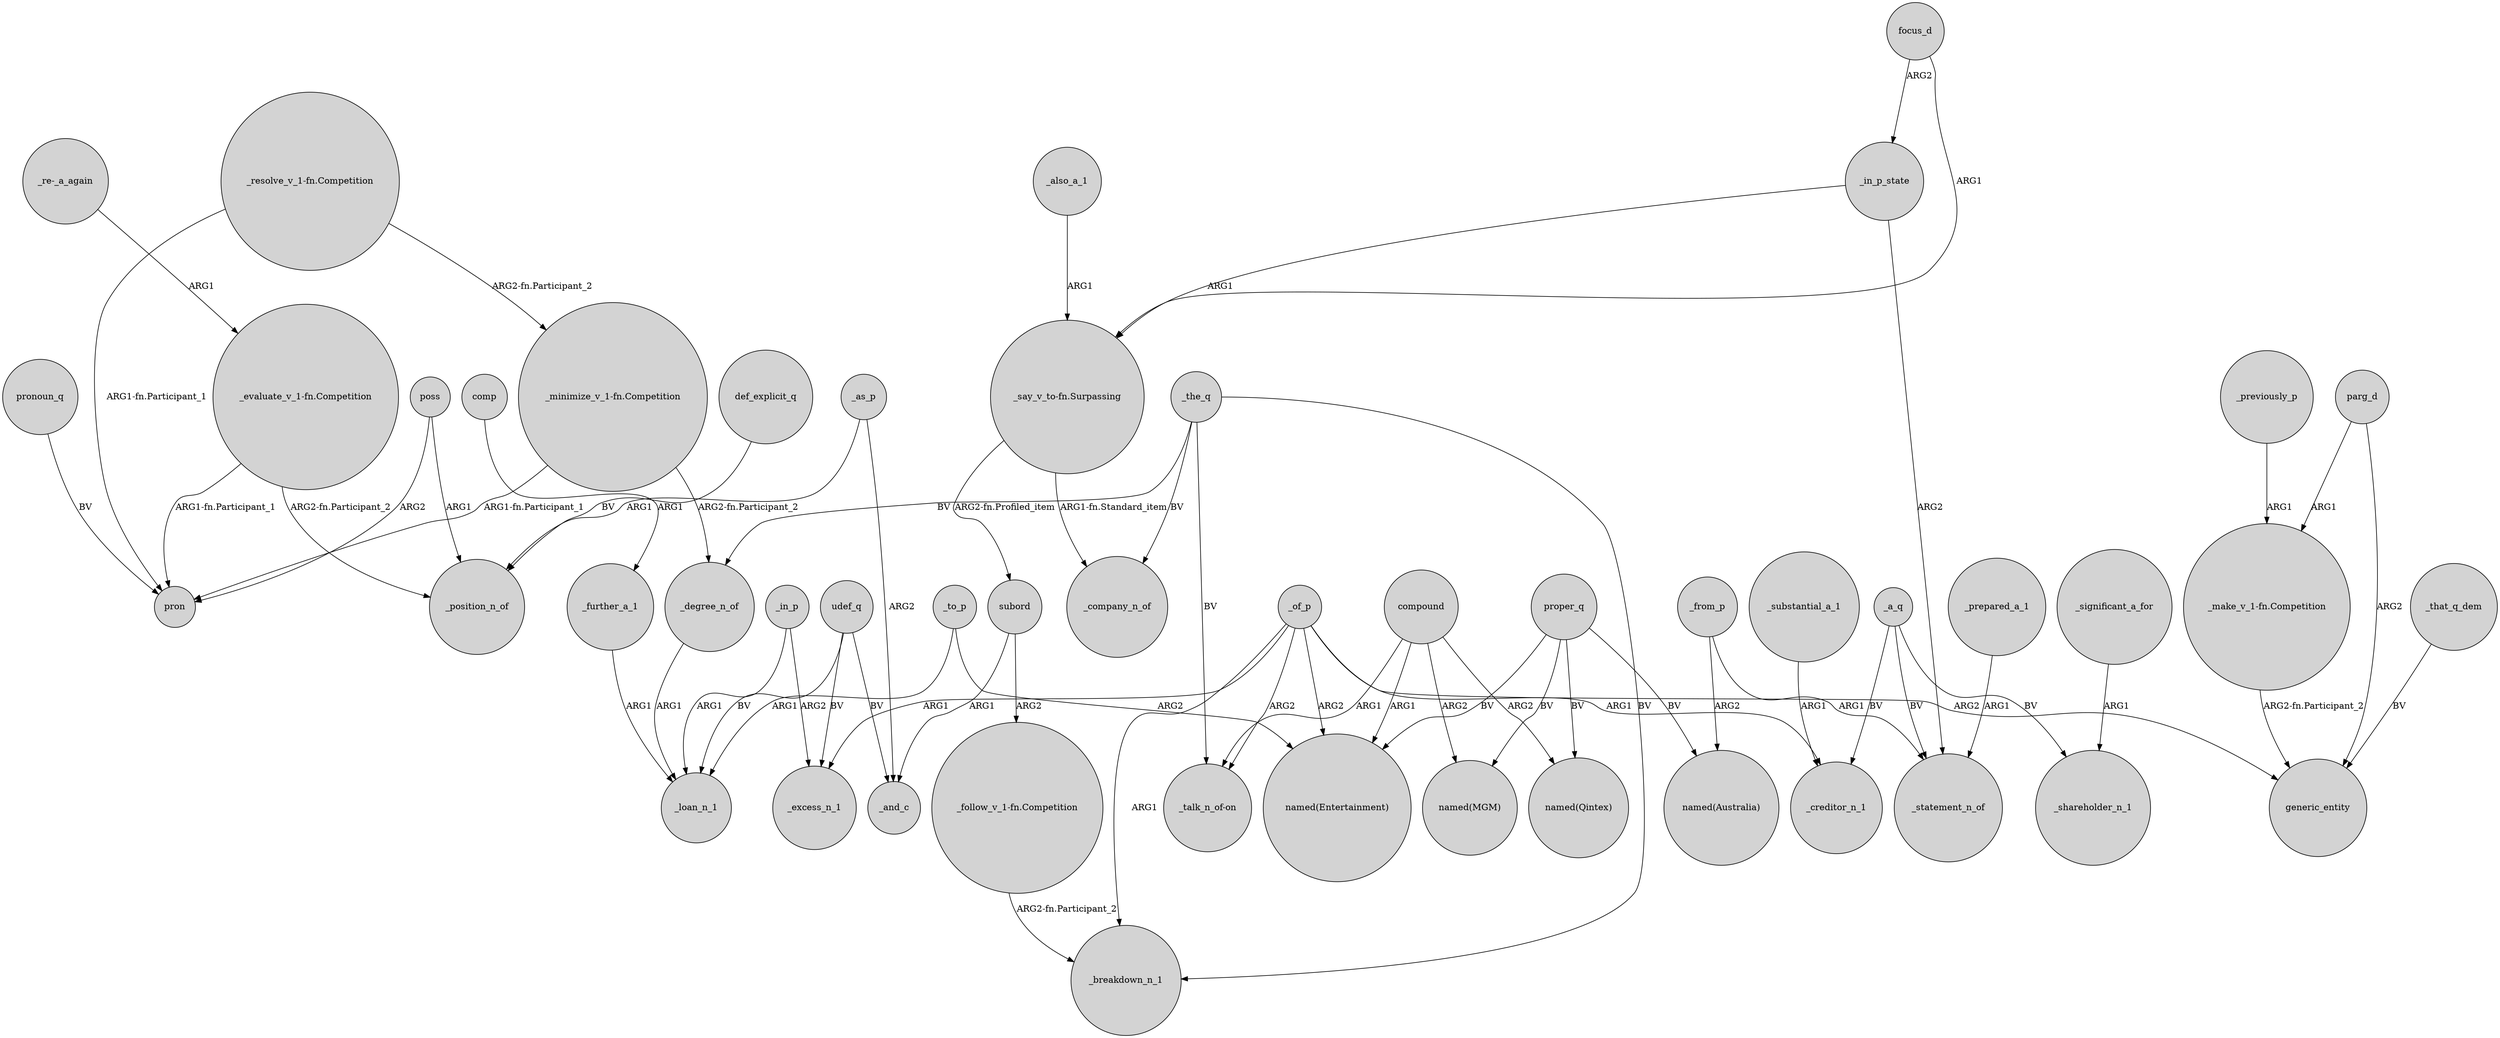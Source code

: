 digraph {
	node [shape=circle style=filled]
	"_minimize_v_1-fn.Competition" -> pron [label="ARG1-fn.Participant_1"]
	_the_q -> _breakdown_n_1 [label=BV]
	_previously_p -> "_make_v_1-fn.Competition" [label=ARG1]
	focus_d -> _in_p_state [label=ARG2]
	"_make_v_1-fn.Competition" -> generic_entity [label="ARG2-fn.Participant_2"]
	"_evaluate_v_1-fn.Competition" -> _position_n_of [label="ARG2-fn.Participant_2"]
	_to_p -> _loan_n_1 [label=ARG1]
	parg_d -> "_make_v_1-fn.Competition" [label=ARG1]
	_a_q -> _shareholder_n_1 [label=BV]
	_prepared_a_1 -> _statement_n_of [label=ARG1]
	"_resolve_v_1-fn.Competition" -> "_minimize_v_1-fn.Competition" [label="ARG2-fn.Participant_2"]
	"_say_v_to-fn.Surpassing" -> _company_n_of [label="ARG1-fn.Standard_item"]
	udef_q -> _loan_n_1 [label=BV]
	_in_p -> _excess_n_1 [label=ARG2]
	_of_p -> _excess_n_1 [label=ARG1]
	_the_q -> _degree_n_of [label=BV]
	compound -> "_talk_n_of-on" [label=ARG1]
	_as_p -> _and_c [label=ARG2]
	proper_q -> "named(Australia)" [label=BV]
	_of_p -> _creditor_n_1 [label=ARG1]
	udef_q -> _and_c [label=BV]
	proper_q -> "named(MGM)" [label=BV]
	def_explicit_q -> _position_n_of [label=BV]
	compound -> "named(Entertainment)" [label=ARG1]
	_from_p -> "named(Australia)" [label=ARG2]
	"_minimize_v_1-fn.Competition" -> _degree_n_of [label="ARG2-fn.Participant_2"]
	pronoun_q -> pron [label=BV]
	poss -> pron [label=ARG2]
	poss -> _position_n_of [label=ARG1]
	_the_q -> "_talk_n_of-on" [label=BV]
	subord -> "_follow_v_1-fn.Competition" [label=ARG2]
	_a_q -> _creditor_n_1 [label=BV]
	compound -> "named(MGM)" [label=ARG2]
	_of_p -> generic_entity [label=ARG2]
	"_say_v_to-fn.Surpassing" -> subord [label="ARG2-fn.Profiled_item"]
	_in_p_state -> "_say_v_to-fn.Surpassing" [label=ARG1]
	_as_p -> _position_n_of [label=ARG1]
	compound -> "named(Qintex)" [label=ARG2]
	proper_q -> "named(Qintex)" [label=BV]
	_to_p -> "named(Entertainment)" [label=ARG2]
	udef_q -> _excess_n_1 [label=BV]
	_substantial_a_1 -> _creditor_n_1 [label=ARG1]
	proper_q -> "named(Entertainment)" [label=BV]
	_degree_n_of -> _loan_n_1 [label=ARG1]
	comp -> _further_a_1 [label=ARG1]
	_of_p -> "_talk_n_of-on" [label=ARG2]
	"_re-_a_again" -> "_evaluate_v_1-fn.Competition" [label=ARG1]
	_in_p -> _loan_n_1 [label=ARG1]
	focus_d -> "_say_v_to-fn.Surpassing" [label=ARG1]
	"_evaluate_v_1-fn.Competition" -> pron [label="ARG1-fn.Participant_1"]
	_of_p -> "named(Entertainment)" [label=ARG2]
	_further_a_1 -> _loan_n_1 [label=ARG1]
	_that_q_dem -> generic_entity [label=BV]
	_in_p_state -> _statement_n_of [label=ARG2]
	_from_p -> _statement_n_of [label=ARG1]
	subord -> _and_c [label=ARG1]
	_significant_a_for -> _shareholder_n_1 [label=ARG1]
	_the_q -> _company_n_of [label=BV]
	parg_d -> generic_entity [label=ARG2]
	_also_a_1 -> "_say_v_to-fn.Surpassing" [label=ARG1]
	"_resolve_v_1-fn.Competition" -> pron [label="ARG1-fn.Participant_1"]
	_a_q -> _statement_n_of [label=BV]
	"_follow_v_1-fn.Competition" -> _breakdown_n_1 [label="ARG2-fn.Participant_2"]
	_of_p -> _breakdown_n_1 [label=ARG1]
}
